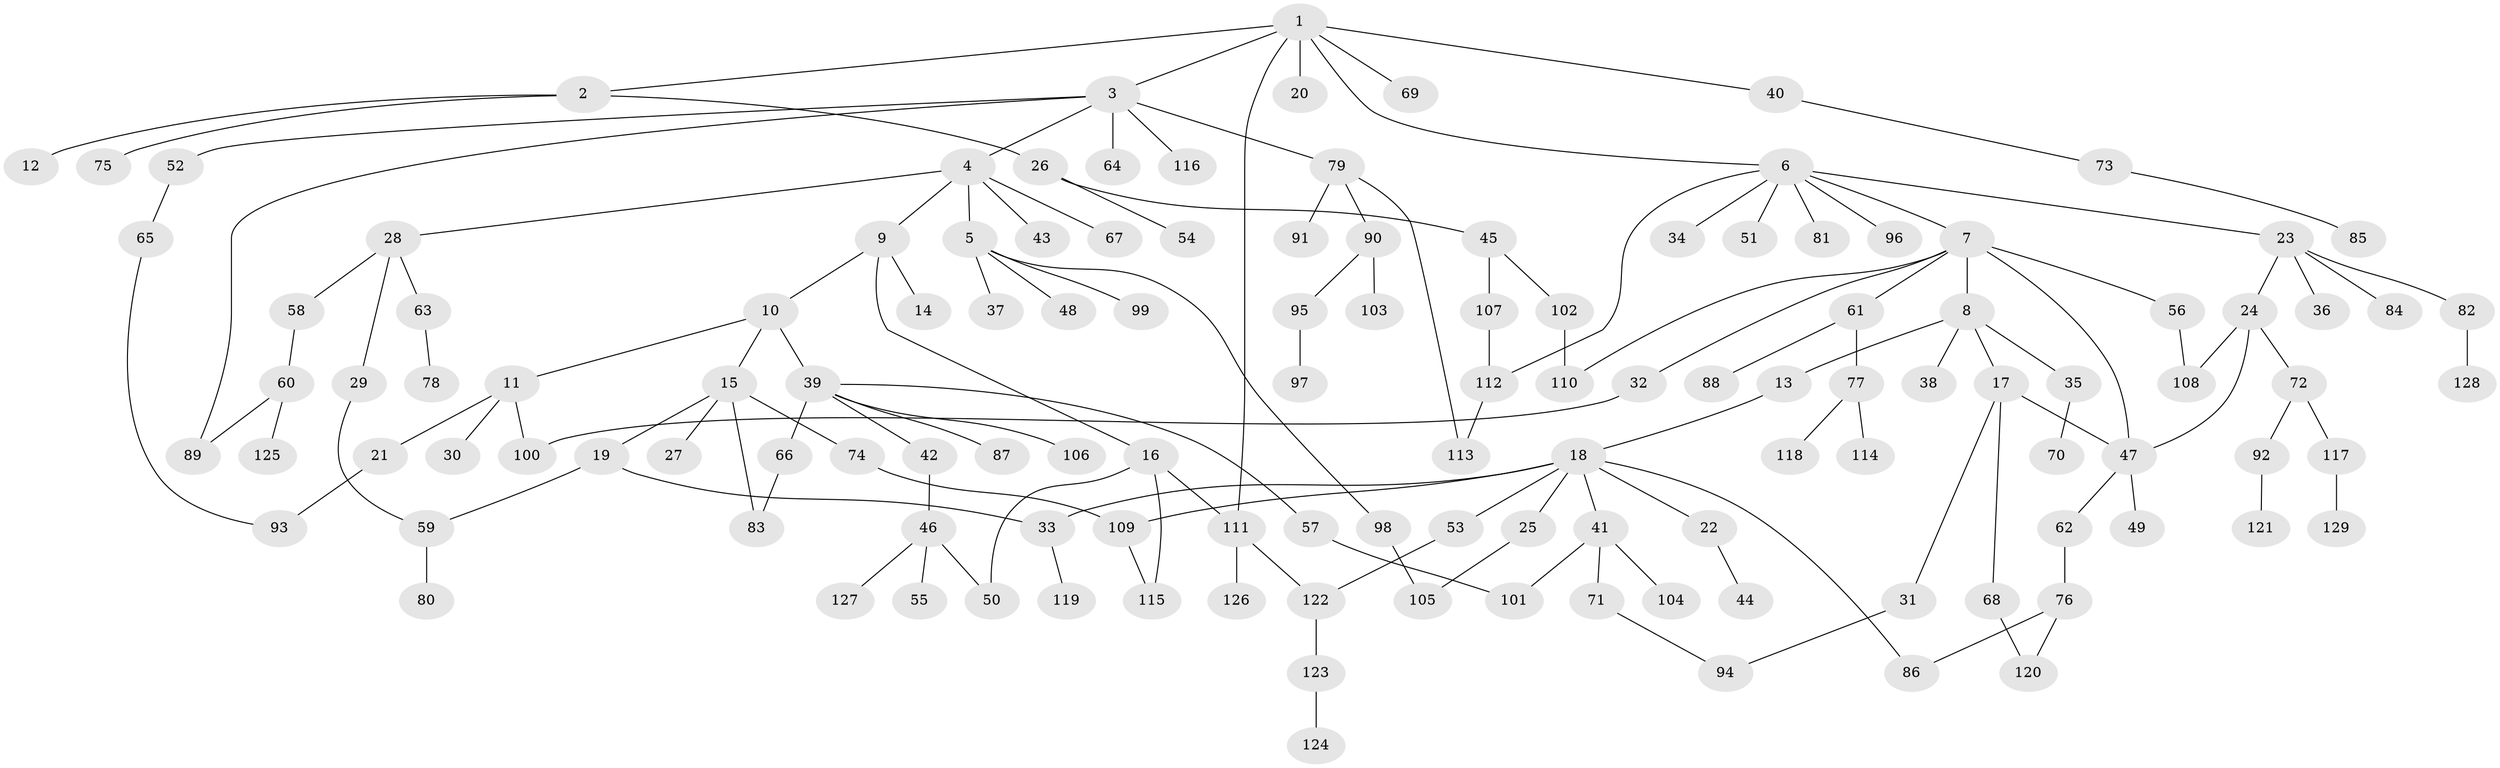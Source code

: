 // coarse degree distribution, {7: 0.03296703296703297, 3: 0.0989010989010989, 8: 0.02197802197802198, 4: 0.12087912087912088, 1: 0.4065934065934066, 2: 0.26373626373626374, 10: 0.01098901098901099, 5: 0.03296703296703297, 6: 0.01098901098901099}
// Generated by graph-tools (version 1.1) at 2025/51/02/27/25 19:51:40]
// undirected, 129 vertices, 150 edges
graph export_dot {
graph [start="1"]
  node [color=gray90,style=filled];
  1;
  2;
  3;
  4;
  5;
  6;
  7;
  8;
  9;
  10;
  11;
  12;
  13;
  14;
  15;
  16;
  17;
  18;
  19;
  20;
  21;
  22;
  23;
  24;
  25;
  26;
  27;
  28;
  29;
  30;
  31;
  32;
  33;
  34;
  35;
  36;
  37;
  38;
  39;
  40;
  41;
  42;
  43;
  44;
  45;
  46;
  47;
  48;
  49;
  50;
  51;
  52;
  53;
  54;
  55;
  56;
  57;
  58;
  59;
  60;
  61;
  62;
  63;
  64;
  65;
  66;
  67;
  68;
  69;
  70;
  71;
  72;
  73;
  74;
  75;
  76;
  77;
  78;
  79;
  80;
  81;
  82;
  83;
  84;
  85;
  86;
  87;
  88;
  89;
  90;
  91;
  92;
  93;
  94;
  95;
  96;
  97;
  98;
  99;
  100;
  101;
  102;
  103;
  104;
  105;
  106;
  107;
  108;
  109;
  110;
  111;
  112;
  113;
  114;
  115;
  116;
  117;
  118;
  119;
  120;
  121;
  122;
  123;
  124;
  125;
  126;
  127;
  128;
  129;
  1 -- 2;
  1 -- 3;
  1 -- 6;
  1 -- 20;
  1 -- 40;
  1 -- 69;
  1 -- 111;
  2 -- 12;
  2 -- 26;
  2 -- 75;
  3 -- 4;
  3 -- 52;
  3 -- 64;
  3 -- 79;
  3 -- 116;
  3 -- 89;
  4 -- 5;
  4 -- 9;
  4 -- 28;
  4 -- 43;
  4 -- 67;
  5 -- 37;
  5 -- 48;
  5 -- 98;
  5 -- 99;
  6 -- 7;
  6 -- 23;
  6 -- 34;
  6 -- 51;
  6 -- 81;
  6 -- 96;
  6 -- 112;
  7 -- 8;
  7 -- 32;
  7 -- 47;
  7 -- 56;
  7 -- 61;
  7 -- 110;
  8 -- 13;
  8 -- 17;
  8 -- 35;
  8 -- 38;
  9 -- 10;
  9 -- 14;
  9 -- 16;
  10 -- 11;
  10 -- 15;
  10 -- 39;
  11 -- 21;
  11 -- 30;
  11 -- 100;
  13 -- 18;
  15 -- 19;
  15 -- 27;
  15 -- 74;
  15 -- 83;
  16 -- 50;
  16 -- 115;
  16 -- 111;
  17 -- 31;
  17 -- 68;
  17 -- 47;
  18 -- 22;
  18 -- 25;
  18 -- 33;
  18 -- 41;
  18 -- 53;
  18 -- 109;
  18 -- 86;
  19 -- 59;
  19 -- 33;
  21 -- 93;
  22 -- 44;
  23 -- 24;
  23 -- 36;
  23 -- 82;
  23 -- 84;
  24 -- 72;
  24 -- 108;
  24 -- 47;
  25 -- 105;
  26 -- 45;
  26 -- 54;
  28 -- 29;
  28 -- 58;
  28 -- 63;
  29 -- 59;
  31 -- 94;
  32 -- 100;
  33 -- 119;
  35 -- 70;
  39 -- 42;
  39 -- 57;
  39 -- 66;
  39 -- 87;
  39 -- 106;
  40 -- 73;
  41 -- 71;
  41 -- 104;
  41 -- 101;
  42 -- 46;
  45 -- 102;
  45 -- 107;
  46 -- 50;
  46 -- 55;
  46 -- 127;
  47 -- 49;
  47 -- 62;
  52 -- 65;
  53 -- 122;
  56 -- 108;
  57 -- 101;
  58 -- 60;
  59 -- 80;
  60 -- 89;
  60 -- 125;
  61 -- 77;
  61 -- 88;
  62 -- 76;
  63 -- 78;
  65 -- 93;
  66 -- 83;
  68 -- 120;
  71 -- 94;
  72 -- 92;
  72 -- 117;
  73 -- 85;
  74 -- 109;
  76 -- 86;
  76 -- 120;
  77 -- 114;
  77 -- 118;
  79 -- 90;
  79 -- 91;
  79 -- 113;
  82 -- 128;
  90 -- 95;
  90 -- 103;
  92 -- 121;
  95 -- 97;
  98 -- 105;
  102 -- 110;
  107 -- 112;
  109 -- 115;
  111 -- 126;
  111 -- 122;
  112 -- 113;
  117 -- 129;
  122 -- 123;
  123 -- 124;
}

